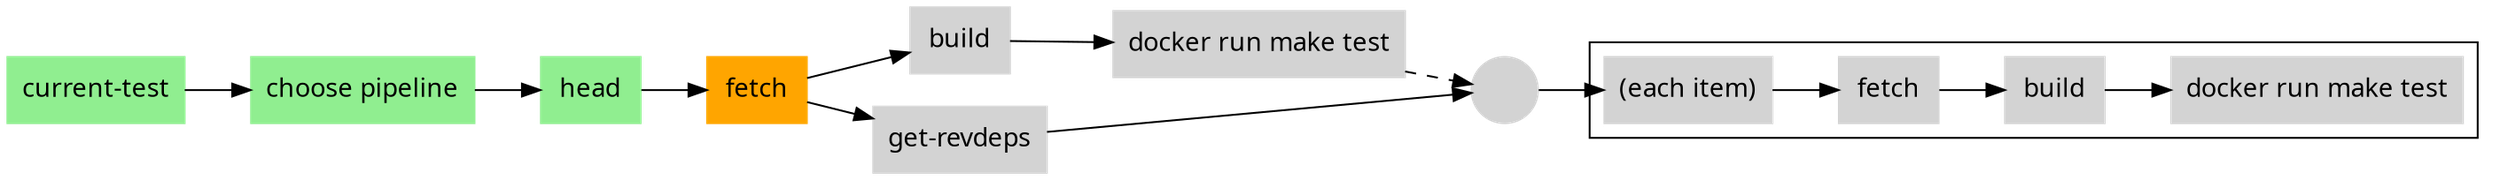 digraph pipeline {
  graph [fontname="ui-system,sans-serif",bgcolor="transparent"]
  node [fontname="ui-system,sans-serif",shape="box"]
  edge [fontname="ui-system,sans-serif"]
  rankdir=LR
  n3 [label="current-test",color="#90ee90",fillcolor="#90ee90",style="filled",tooltip=" "]
  n2 [label="choose pipeline",color="#90ee90",fillcolor="#90ee90",style="filled",tooltip=" "]
  n9 [label="head",color="#90ee90",fillcolor="#90ee90",style="filled",tooltip=" "]
  n8 [label="fetch",color="#ffa500",fillcolor="#ffa500",style="filled",tooltip=" "]
  n7 [label="build",color="#d3d3d3",fillcolor="#d3d3d3",style="filled",tooltip=" "]
  n6 [label="docker run make test",color="#d3d3d3",fillcolor="#d3d3d3",style="filled",tooltip=" "]
  n10 [label="get-revdeps",color="#d3d3d3",fillcolor="#d3d3d3",style="filled",tooltip=" "]
  n5 [label="",color="#d3d3d3",fillcolor="#d3d3d3",style="filled",shape="circle",tooltip=" "]
  subgraph cluster_4 {label=""
  n15 [label="(each item)",color="#d3d3d3",fillcolor="#d3d3d3",style="filled",tooltip=" "]
  n14 [label="fetch",color="#d3d3d3",fillcolor="#d3d3d3",style="filled",tooltip=" "]
  n13 [label="build",color="#d3d3d3",fillcolor="#d3d3d3",style="filled",tooltip=" "]
  n12 [label="docker run make test",color="#d3d3d3",fillcolor="#d3d3d3",style="filled",tooltip=" "]
  }
  n13 -> n12
  n14 -> n13
  n15 -> n14
  n5 -> n15
  n10 -> n5
  n6 -> n5 [style="dashed"]
  n8 -> n10
  n7 -> n6
  n8 -> n7
  n9 -> n8
  n2 -> n9
  n3 -> n2
  }
